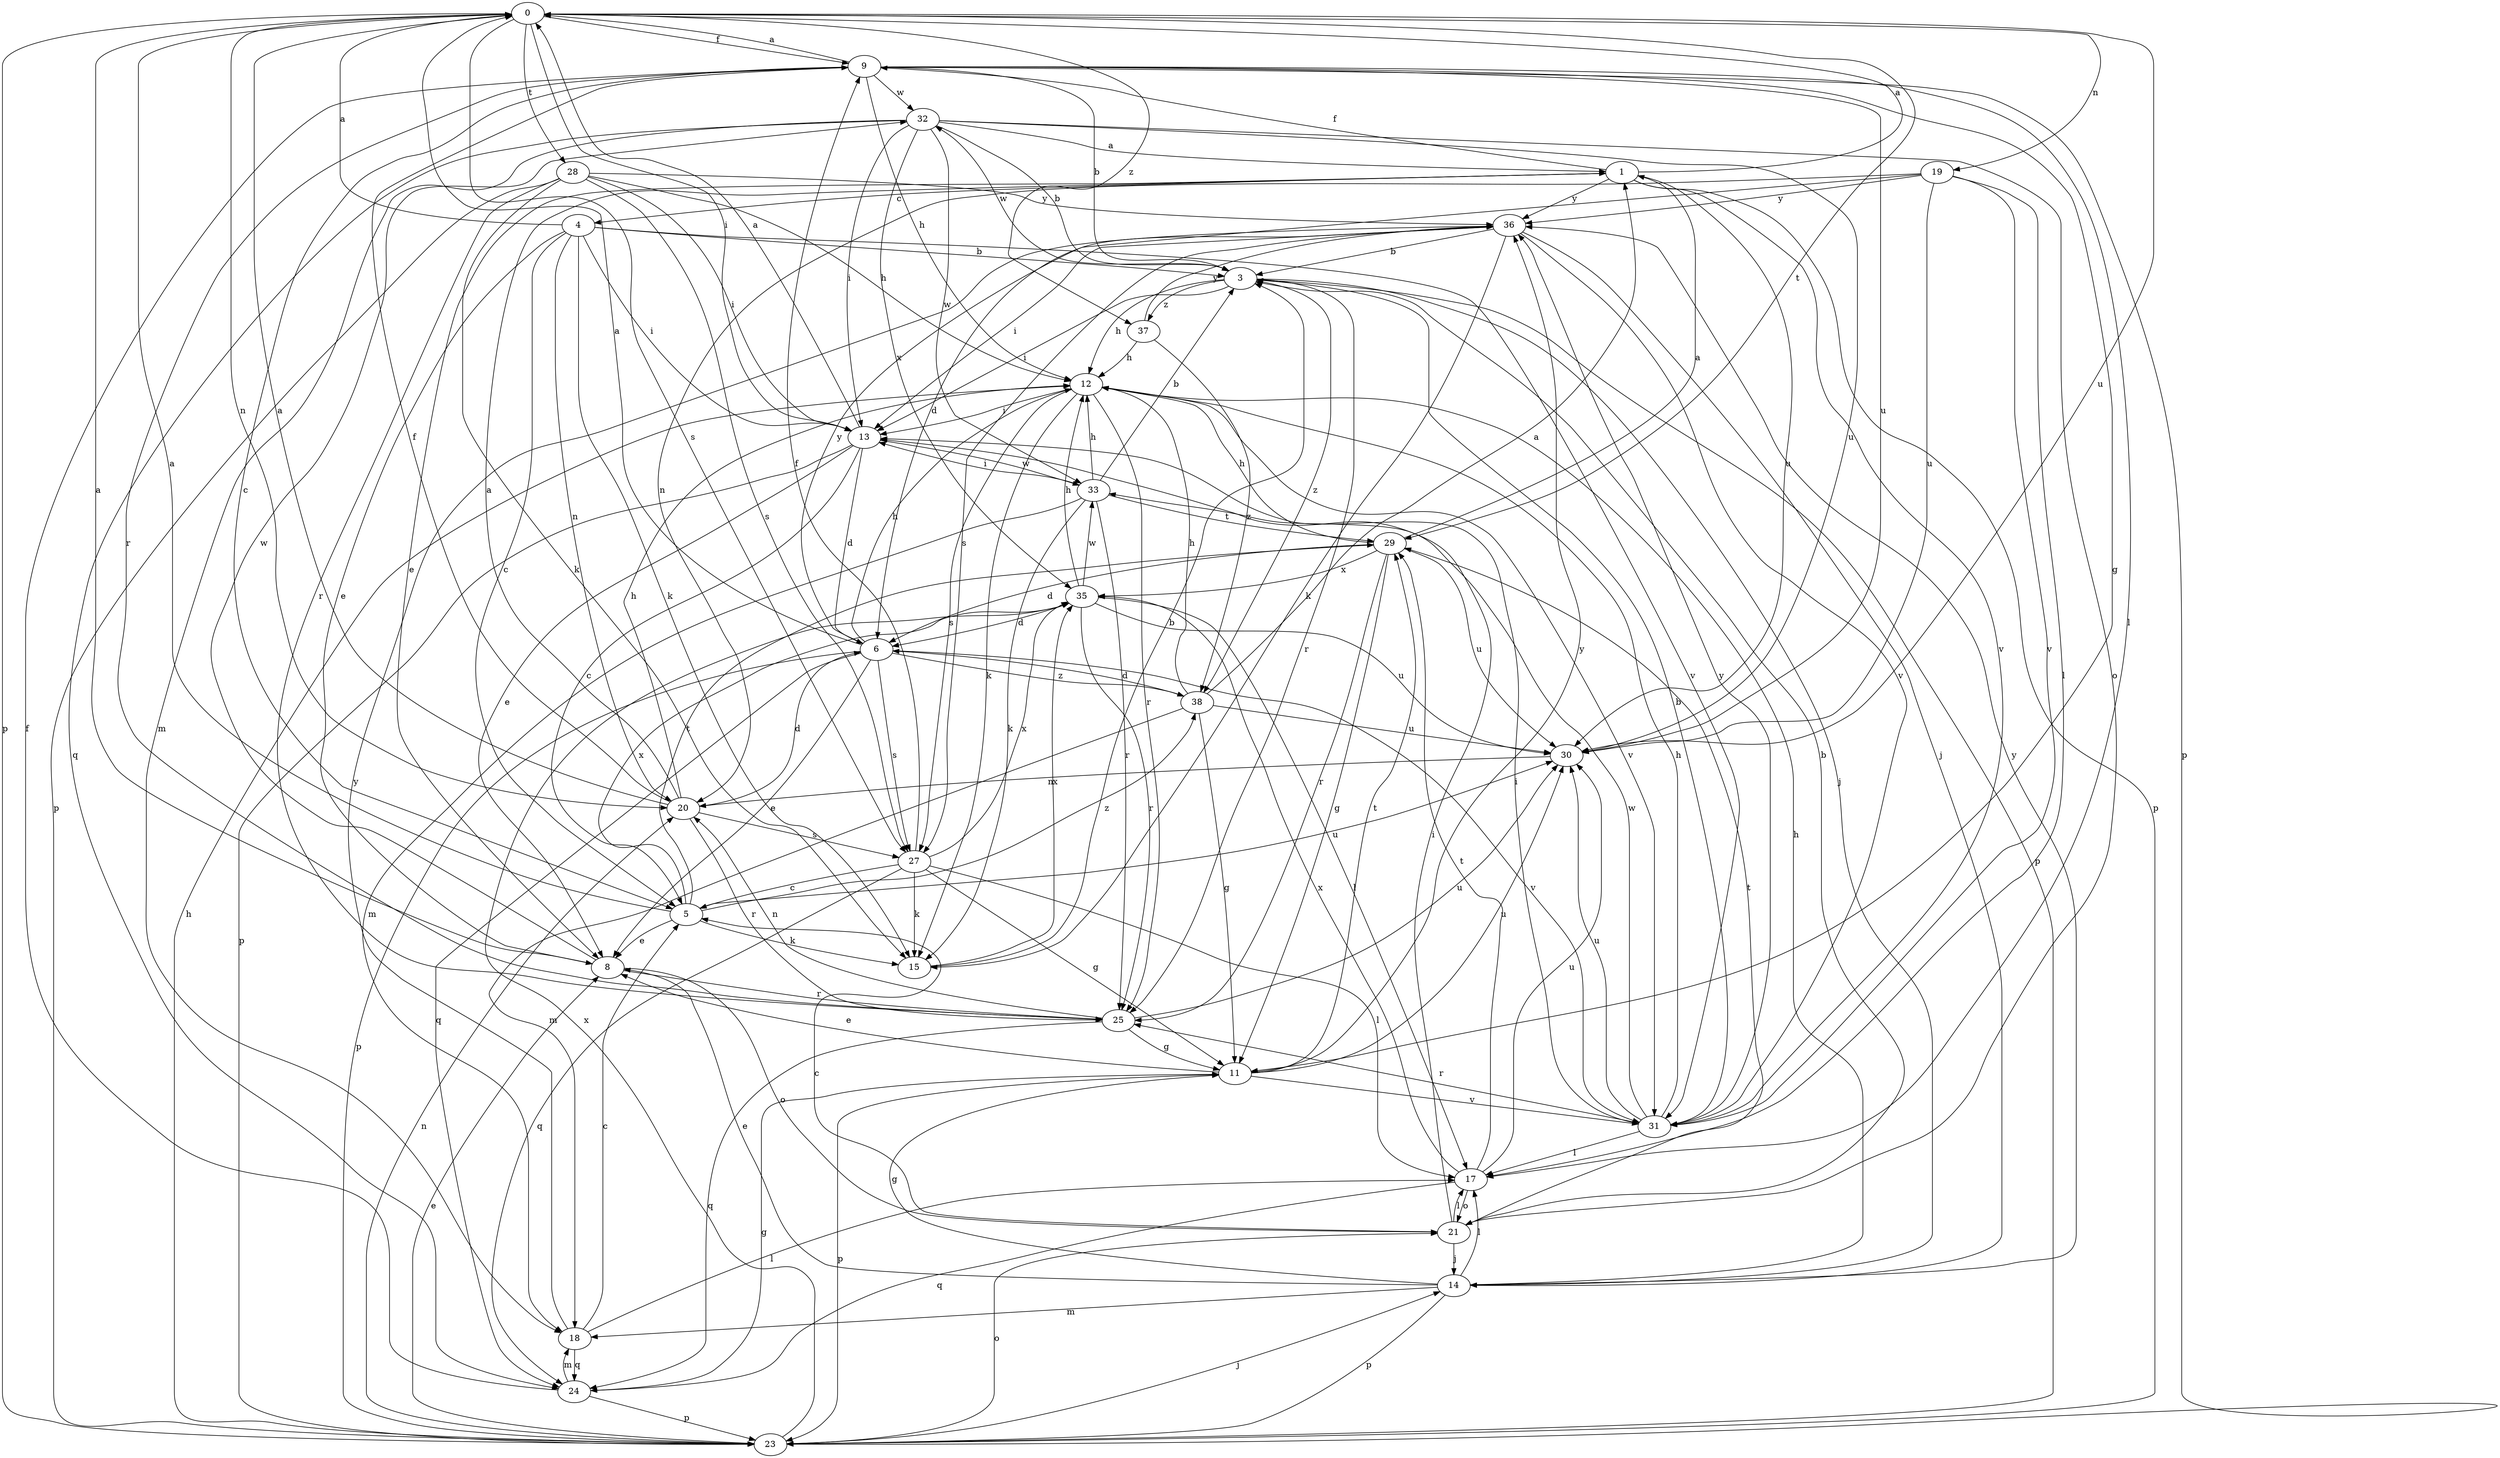 strict digraph  {
0;
1;
3;
4;
5;
6;
8;
9;
11;
12;
13;
14;
15;
17;
18;
19;
20;
21;
23;
24;
25;
27;
28;
29;
30;
31;
32;
33;
35;
36;
37;
38;
0 -> 9  [label=f];
0 -> 13  [label=i];
0 -> 19  [label=n];
0 -> 20  [label=n];
0 -> 23  [label=p];
0 -> 27  [label=s];
0 -> 28  [label=t];
0 -> 29  [label=t];
0 -> 30  [label=u];
0 -> 37  [label=z];
1 -> 0  [label=a];
1 -> 4  [label=c];
1 -> 8  [label=e];
1 -> 9  [label=f];
1 -> 23  [label=p];
1 -> 30  [label=u];
1 -> 31  [label=v];
1 -> 36  [label=y];
3 -> 12  [label=h];
3 -> 13  [label=i];
3 -> 14  [label=j];
3 -> 23  [label=p];
3 -> 25  [label=r];
3 -> 32  [label=w];
3 -> 37  [label=z];
3 -> 38  [label=z];
4 -> 0  [label=a];
4 -> 3  [label=b];
4 -> 5  [label=c];
4 -> 8  [label=e];
4 -> 13  [label=i];
4 -> 15  [label=k];
4 -> 20  [label=n];
4 -> 31  [label=v];
5 -> 0  [label=a];
5 -> 8  [label=e];
5 -> 15  [label=k];
5 -> 29  [label=t];
5 -> 30  [label=u];
5 -> 35  [label=x];
5 -> 38  [label=z];
6 -> 0  [label=a];
6 -> 8  [label=e];
6 -> 12  [label=h];
6 -> 23  [label=p];
6 -> 24  [label=q];
6 -> 27  [label=s];
6 -> 31  [label=v];
6 -> 36  [label=y];
6 -> 38  [label=z];
8 -> 0  [label=a];
8 -> 21  [label=o];
8 -> 25  [label=r];
8 -> 32  [label=w];
9 -> 0  [label=a];
9 -> 3  [label=b];
9 -> 5  [label=c];
9 -> 11  [label=g];
9 -> 12  [label=h];
9 -> 17  [label=l];
9 -> 23  [label=p];
9 -> 25  [label=r];
9 -> 30  [label=u];
9 -> 32  [label=w];
11 -> 8  [label=e];
11 -> 23  [label=p];
11 -> 29  [label=t];
11 -> 30  [label=u];
11 -> 31  [label=v];
11 -> 36  [label=y];
12 -> 13  [label=i];
12 -> 15  [label=k];
12 -> 25  [label=r];
12 -> 27  [label=s];
12 -> 31  [label=v];
13 -> 0  [label=a];
13 -> 5  [label=c];
13 -> 6  [label=d];
13 -> 8  [label=e];
13 -> 23  [label=p];
13 -> 33  [label=w];
14 -> 8  [label=e];
14 -> 11  [label=g];
14 -> 12  [label=h];
14 -> 17  [label=l];
14 -> 18  [label=m];
14 -> 23  [label=p];
14 -> 36  [label=y];
15 -> 3  [label=b];
15 -> 35  [label=x];
17 -> 21  [label=o];
17 -> 24  [label=q];
17 -> 29  [label=t];
17 -> 30  [label=u];
17 -> 35  [label=x];
18 -> 5  [label=c];
18 -> 17  [label=l];
18 -> 24  [label=q];
18 -> 36  [label=y];
19 -> 6  [label=d];
19 -> 17  [label=l];
19 -> 20  [label=n];
19 -> 30  [label=u];
19 -> 31  [label=v];
19 -> 36  [label=y];
20 -> 0  [label=a];
20 -> 1  [label=a];
20 -> 6  [label=d];
20 -> 9  [label=f];
20 -> 12  [label=h];
20 -> 25  [label=r];
20 -> 27  [label=s];
21 -> 3  [label=b];
21 -> 5  [label=c];
21 -> 13  [label=i];
21 -> 14  [label=j];
21 -> 17  [label=l];
21 -> 29  [label=t];
23 -> 8  [label=e];
23 -> 12  [label=h];
23 -> 14  [label=j];
23 -> 20  [label=n];
23 -> 21  [label=o];
23 -> 35  [label=x];
24 -> 9  [label=f];
24 -> 11  [label=g];
24 -> 18  [label=m];
24 -> 23  [label=p];
25 -> 11  [label=g];
25 -> 20  [label=n];
25 -> 24  [label=q];
25 -> 30  [label=u];
27 -> 5  [label=c];
27 -> 9  [label=f];
27 -> 11  [label=g];
27 -> 15  [label=k];
27 -> 17  [label=l];
27 -> 24  [label=q];
27 -> 35  [label=x];
28 -> 12  [label=h];
28 -> 13  [label=i];
28 -> 15  [label=k];
28 -> 23  [label=p];
28 -> 25  [label=r];
28 -> 27  [label=s];
28 -> 36  [label=y];
29 -> 1  [label=a];
29 -> 6  [label=d];
29 -> 11  [label=g];
29 -> 12  [label=h];
29 -> 25  [label=r];
29 -> 30  [label=u];
29 -> 35  [label=x];
30 -> 20  [label=n];
31 -> 3  [label=b];
31 -> 12  [label=h];
31 -> 13  [label=i];
31 -> 17  [label=l];
31 -> 25  [label=r];
31 -> 30  [label=u];
31 -> 33  [label=w];
31 -> 36  [label=y];
32 -> 1  [label=a];
32 -> 3  [label=b];
32 -> 13  [label=i];
32 -> 18  [label=m];
32 -> 21  [label=o];
32 -> 24  [label=q];
32 -> 30  [label=u];
32 -> 33  [label=w];
32 -> 35  [label=x];
33 -> 3  [label=b];
33 -> 12  [label=h];
33 -> 13  [label=i];
33 -> 15  [label=k];
33 -> 18  [label=m];
33 -> 25  [label=r];
33 -> 29  [label=t];
35 -> 6  [label=d];
35 -> 12  [label=h];
35 -> 17  [label=l];
35 -> 25  [label=r];
35 -> 30  [label=u];
35 -> 33  [label=w];
36 -> 3  [label=b];
36 -> 13  [label=i];
36 -> 14  [label=j];
36 -> 15  [label=k];
36 -> 27  [label=s];
36 -> 31  [label=v];
37 -> 12  [label=h];
37 -> 36  [label=y];
37 -> 38  [label=z];
38 -> 1  [label=a];
38 -> 6  [label=d];
38 -> 11  [label=g];
38 -> 12  [label=h];
38 -> 18  [label=m];
38 -> 30  [label=u];
}
